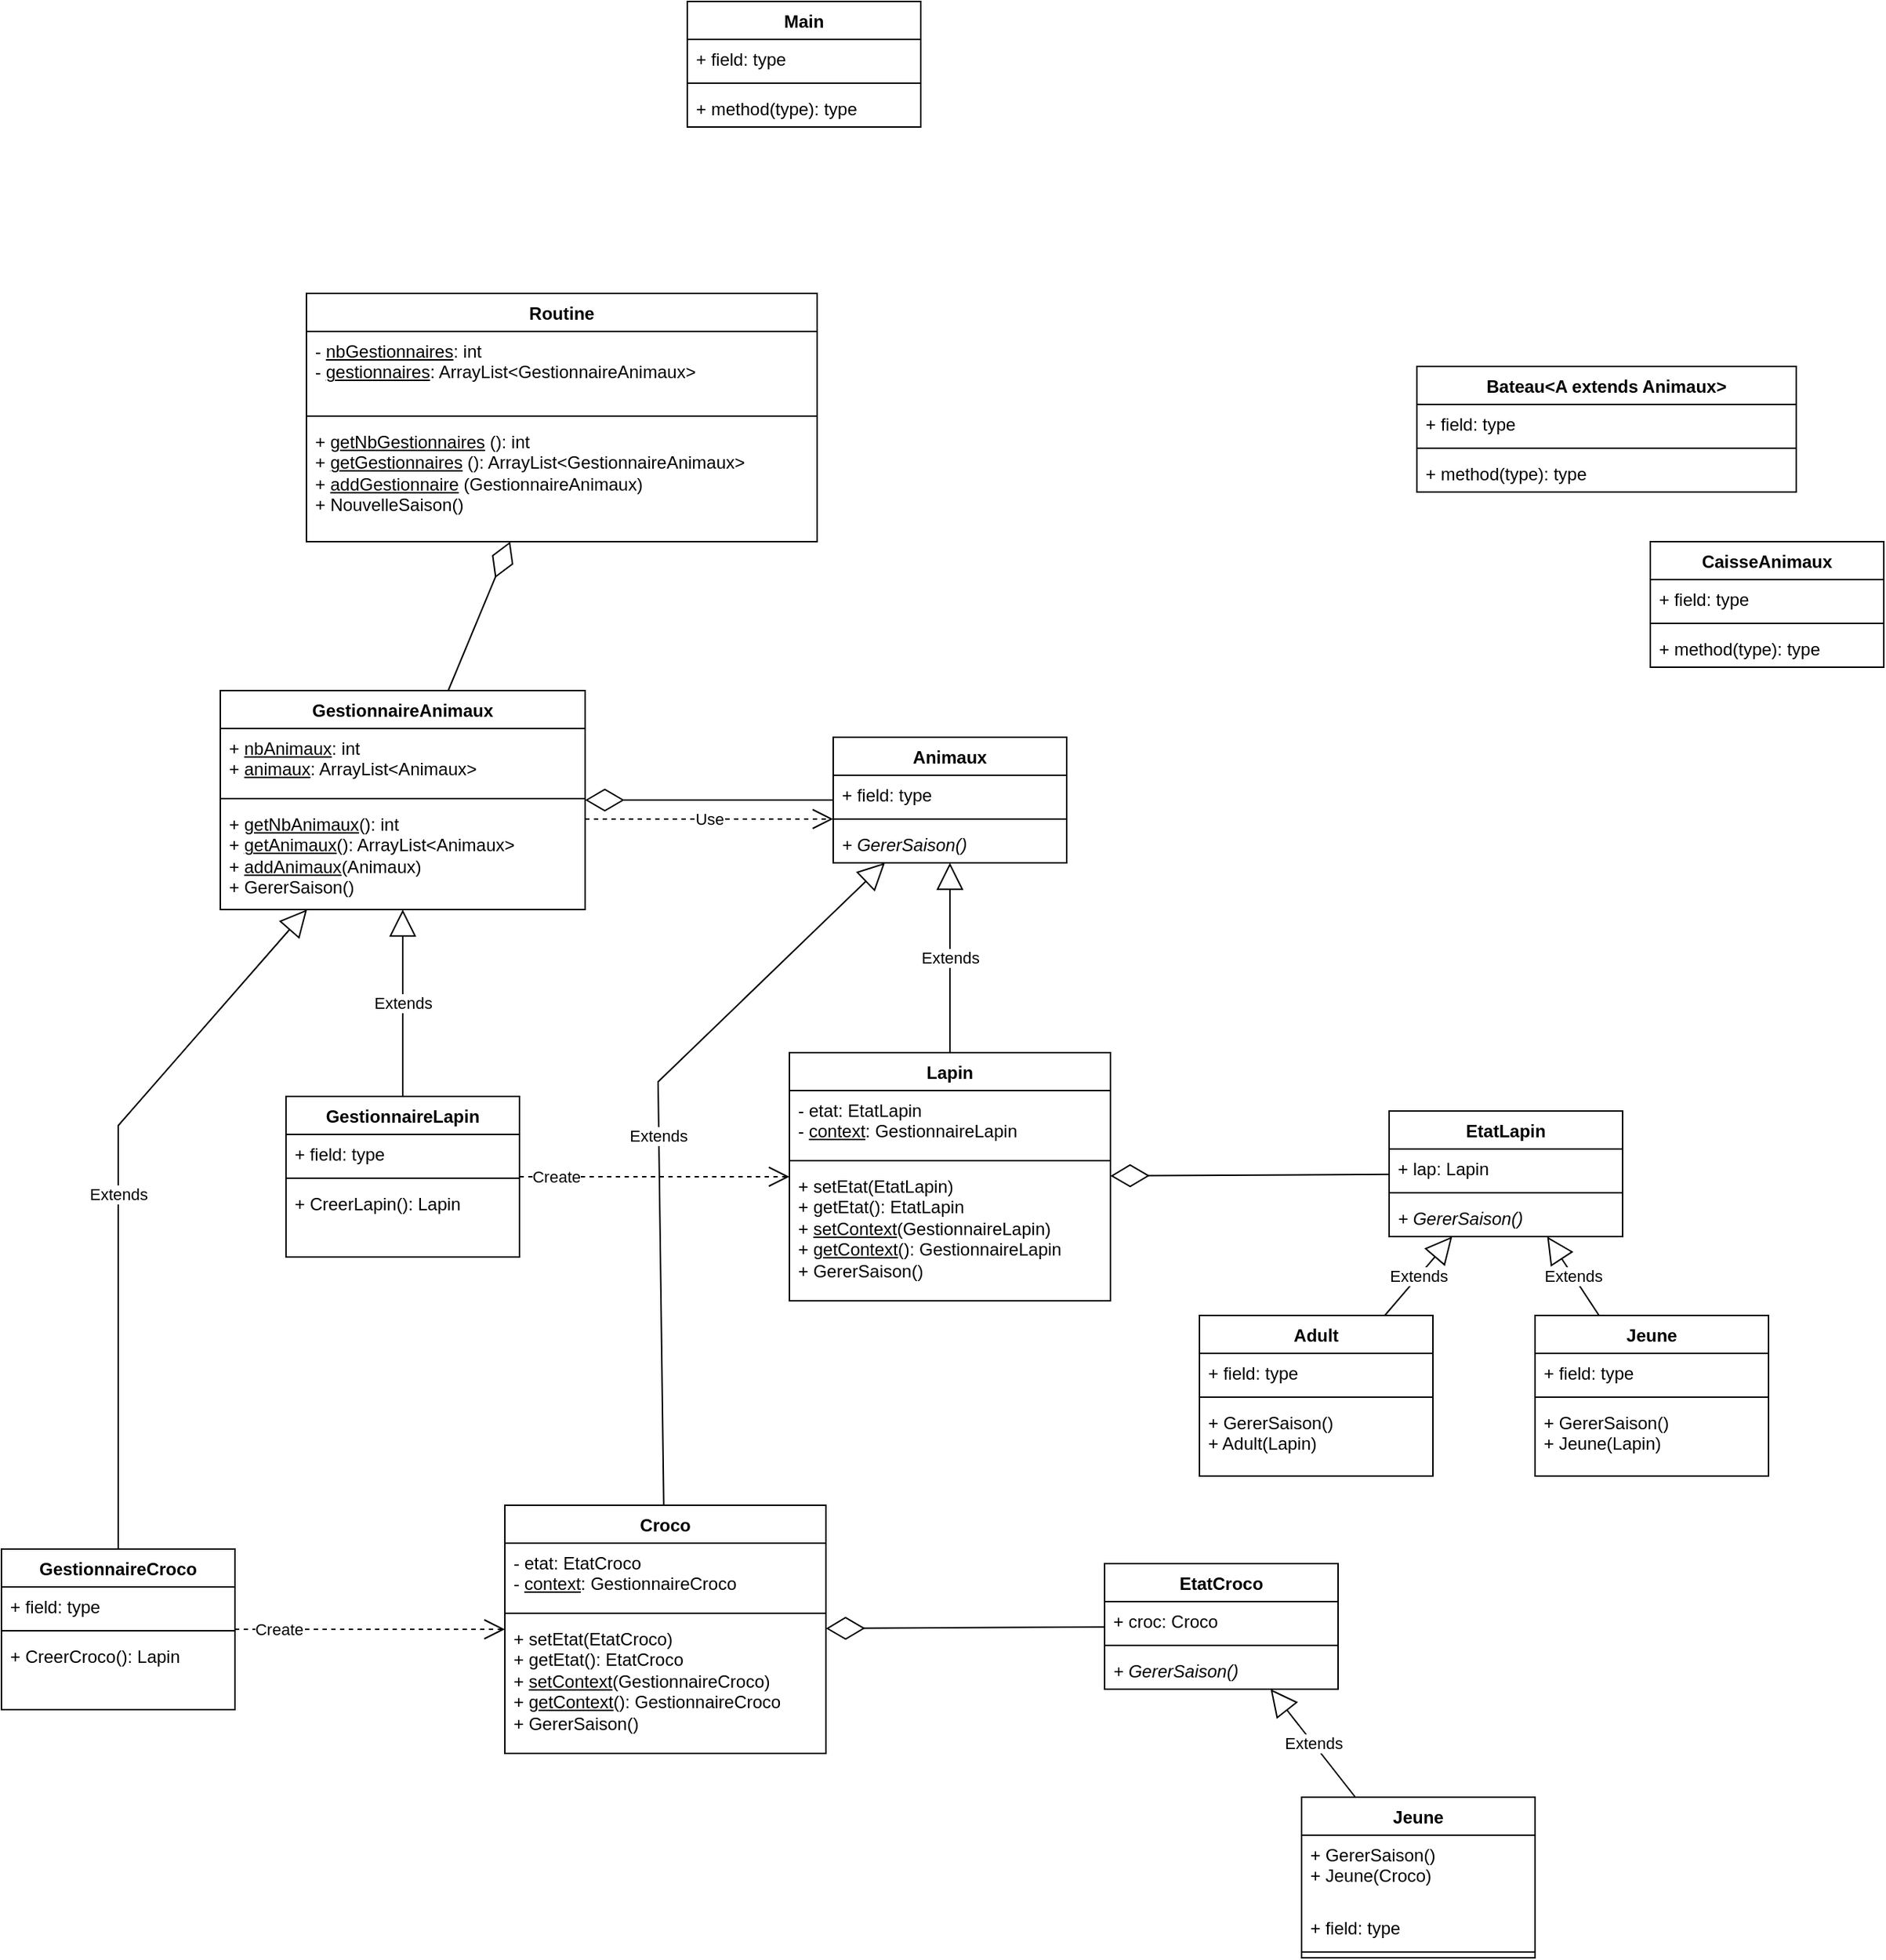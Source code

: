 <mxfile version="24.8.0">
  <diagram name="Page-1" id="qOxtAJsp_yPDaNIsfVv7">
    <mxGraphModel dx="1390" dy="752" grid="1" gridSize="10" guides="1" tooltips="1" connect="1" arrows="1" fold="1" page="1" pageScale="1" pageWidth="827" pageHeight="1169" math="0" shadow="0">
      <root>
        <mxCell id="0" />
        <mxCell id="1" parent="0" />
        <mxCell id="GHf5l6DtJfJqnrNowMV0-1" value="Routine" style="swimlane;fontStyle=1;align=center;verticalAlign=top;childLayout=stackLayout;horizontal=1;startSize=26;horizontalStack=0;resizeParent=1;resizeParentMax=0;resizeLast=0;collapsible=1;marginBottom=0;whiteSpace=wrap;html=1;" parent="1" vertex="1">
          <mxGeometry x="249" y="240" width="350" height="170" as="geometry" />
        </mxCell>
        <mxCell id="GHf5l6DtJfJqnrNowMV0-2" value="&lt;div&gt;- &lt;u&gt;nbGestionnaires&lt;/u&gt;: int&lt;/div&gt;&lt;div&gt;- &lt;u&gt;gestionnaires&lt;/u&gt;: ArrayList&amp;lt;GestionnaireAnimaux&amp;gt;&lt;br&gt;&lt;/div&gt;" style="text;strokeColor=none;fillColor=none;align=left;verticalAlign=top;spacingLeft=4;spacingRight=4;overflow=hidden;rotatable=0;points=[[0,0.5],[1,0.5]];portConstraint=eastwest;whiteSpace=wrap;html=1;" parent="GHf5l6DtJfJqnrNowMV0-1" vertex="1">
          <mxGeometry y="26" width="350" height="54" as="geometry" />
        </mxCell>
        <mxCell id="GHf5l6DtJfJqnrNowMV0-3" value="" style="line;strokeWidth=1;fillColor=none;align=left;verticalAlign=middle;spacingTop=-1;spacingLeft=3;spacingRight=3;rotatable=0;labelPosition=right;points=[];portConstraint=eastwest;strokeColor=inherit;" parent="GHf5l6DtJfJqnrNowMV0-1" vertex="1">
          <mxGeometry y="80" width="350" height="8" as="geometry" />
        </mxCell>
        <mxCell id="GHf5l6DtJfJqnrNowMV0-4" value="&lt;div&gt;+ &lt;u&gt;&lt;span style=&quot;white-space: pre;&quot;&gt;getNbGestionnaires&lt;/span&gt;&lt;/u&gt;&lt;span style=&quot;color: rgb(220, 220, 170); white-space: pre;&quot;&gt; &lt;/span&gt;&lt;span style=&quot;white-space: normal&quot;&gt;(): int&lt;/span&gt;&lt;/div&gt;&lt;div&gt;&lt;span style=&quot;white-space: normal&quot;&gt;+ &lt;/span&gt;&lt;span style=&quot;white-space: pre;&quot;&gt;&lt;u&gt;getGestionnaires&lt;/u&gt; (): &lt;/span&gt;&lt;span style=&quot;white-space: pre;&quot;&gt;ArrayList&lt;/span&gt;&lt;span style=&quot;white-space: pre;&quot;&gt;&amp;lt;&lt;/span&gt;&lt;span style=&quot;white-space: pre;&quot;&gt;GestionnaireAnimaux&lt;/span&gt;&lt;span style=&quot;white-space: pre;&quot;&gt;&amp;gt;&lt;/span&gt;&lt;/div&gt;&lt;div&gt;&lt;span style=&quot;white-space: pre;&quot;&gt;+ &lt;/span&gt;&lt;span style=&quot;white-space: pre;&quot;&gt;&lt;u&gt;addGestionnaire&lt;/u&gt; (&lt;/span&gt;&lt;span style=&quot;white-space: pre;&quot;&gt;GestionnaireAnimaux)&lt;/span&gt;&lt;/div&gt;&lt;div&gt;&lt;span style=&quot;white-space: pre;&quot;&gt;+ &lt;/span&gt;&lt;span style=&quot;white-space: pre;&quot;&gt;NouvelleSaison()&lt;/span&gt;&lt;/div&gt;&lt;div&gt;&lt;span style=&quot;white-space: normal&quot;&gt;&lt;/span&gt;&lt;/div&gt;" style="text;strokeColor=none;fillColor=none;align=left;verticalAlign=top;spacingLeft=4;spacingRight=4;overflow=hidden;rotatable=0;points=[[0,0.5],[1,0.5]];portConstraint=eastwest;whiteSpace=wrap;html=1;" parent="GHf5l6DtJfJqnrNowMV0-1" vertex="1">
          <mxGeometry y="88" width="350" height="82" as="geometry" />
        </mxCell>
        <mxCell id="GHf5l6DtJfJqnrNowMV0-5" value="Animaux" style="swimlane;fontStyle=1;align=center;verticalAlign=top;childLayout=stackLayout;horizontal=1;startSize=26;horizontalStack=0;resizeParent=1;resizeParentMax=0;resizeLast=0;collapsible=1;marginBottom=0;whiteSpace=wrap;html=1;" parent="1" vertex="1">
          <mxGeometry x="610" y="544" width="160" height="86" as="geometry" />
        </mxCell>
        <mxCell id="GHf5l6DtJfJqnrNowMV0-6" value="+ field: type" style="text;strokeColor=none;fillColor=none;align=left;verticalAlign=top;spacingLeft=4;spacingRight=4;overflow=hidden;rotatable=0;points=[[0,0.5],[1,0.5]];portConstraint=eastwest;whiteSpace=wrap;html=1;" parent="GHf5l6DtJfJqnrNowMV0-5" vertex="1">
          <mxGeometry y="26" width="160" height="26" as="geometry" />
        </mxCell>
        <mxCell id="GHf5l6DtJfJqnrNowMV0-7" value="" style="line;strokeWidth=1;fillColor=none;align=left;verticalAlign=middle;spacingTop=-1;spacingLeft=3;spacingRight=3;rotatable=0;labelPosition=right;points=[];portConstraint=eastwest;strokeColor=inherit;" parent="GHf5l6DtJfJqnrNowMV0-5" vertex="1">
          <mxGeometry y="52" width="160" height="8" as="geometry" />
        </mxCell>
        <mxCell id="GHf5l6DtJfJqnrNowMV0-8" value="&lt;i&gt;+ GererSaison()&lt;/i&gt;" style="text;strokeColor=none;fillColor=none;align=left;verticalAlign=top;spacingLeft=4;spacingRight=4;overflow=hidden;rotatable=0;points=[[0,0.5],[1,0.5]];portConstraint=eastwest;whiteSpace=wrap;html=1;" parent="GHf5l6DtJfJqnrNowMV0-5" vertex="1">
          <mxGeometry y="60" width="160" height="26" as="geometry" />
        </mxCell>
        <mxCell id="GHf5l6DtJfJqnrNowMV0-9" value="GestionnaireAnimaux" style="swimlane;fontStyle=1;align=center;verticalAlign=top;childLayout=stackLayout;horizontal=1;startSize=26;horizontalStack=0;resizeParent=1;resizeParentMax=0;resizeLast=0;collapsible=1;marginBottom=0;whiteSpace=wrap;html=1;" parent="1" vertex="1">
          <mxGeometry x="190" y="512" width="250" height="150" as="geometry" />
        </mxCell>
        <mxCell id="GHf5l6DtJfJqnrNowMV0-10" value="&lt;div&gt;+ &lt;u&gt;&lt;font style=&quot;white-space: pre;&quot; color=&quot;#000000&quot;&gt;nbAnimaux&lt;/font&gt;&lt;/u&gt;: int&lt;/div&gt;&lt;div&gt;+ &lt;u&gt;animaux&lt;/u&gt;: ArrayList&amp;lt;Animaux&amp;gt;&lt;br&gt;&lt;/div&gt;" style="text;strokeColor=none;fillColor=none;align=left;verticalAlign=top;spacingLeft=4;spacingRight=4;overflow=hidden;rotatable=0;points=[[0,0.5],[1,0.5]];portConstraint=eastwest;whiteSpace=wrap;html=1;" parent="GHf5l6DtJfJqnrNowMV0-9" vertex="1">
          <mxGeometry y="26" width="250" height="44" as="geometry" />
        </mxCell>
        <mxCell id="GHf5l6DtJfJqnrNowMV0-11" value="" style="line;strokeWidth=1;fillColor=none;align=left;verticalAlign=middle;spacingTop=-1;spacingLeft=3;spacingRight=3;rotatable=0;labelPosition=right;points=[];portConstraint=eastwest;strokeColor=inherit;" parent="GHf5l6DtJfJqnrNowMV0-9" vertex="1">
          <mxGeometry y="70" width="250" height="8" as="geometry" />
        </mxCell>
        <mxCell id="GHf5l6DtJfJqnrNowMV0-12" value="&lt;div&gt;+ &lt;u&gt;&lt;span style=&quot;white-space: pre;&quot;&gt;getNbAnimaux&lt;/span&gt;&lt;/u&gt;(): int&lt;/div&gt;&lt;div&gt;+ &lt;u&gt;getAnimaux&lt;/u&gt;(): ArrayList&amp;lt;Animaux&amp;gt;&lt;/div&gt;&lt;div&gt;+ &lt;u&gt;addAnimaux&lt;/u&gt;(Animaux)&lt;/div&gt;&lt;div&gt;+ GererSaison()&lt;br&gt;&lt;/div&gt;" style="text;strokeColor=none;fillColor=none;align=left;verticalAlign=top;spacingLeft=4;spacingRight=4;overflow=hidden;rotatable=0;points=[[0,0.5],[1,0.5]];portConstraint=eastwest;whiteSpace=wrap;html=1;" parent="GHf5l6DtJfJqnrNowMV0-9" vertex="1">
          <mxGeometry y="78" width="250" height="72" as="geometry" />
        </mxCell>
        <mxCell id="GHf5l6DtJfJqnrNowMV0-13" value="Lapin" style="swimlane;fontStyle=1;align=center;verticalAlign=top;childLayout=stackLayout;horizontal=1;startSize=26;horizontalStack=0;resizeParent=1;resizeParentMax=0;resizeLast=0;collapsible=1;marginBottom=0;whiteSpace=wrap;html=1;" parent="1" vertex="1">
          <mxGeometry x="580" y="760" width="220" height="170" as="geometry" />
        </mxCell>
        <mxCell id="GHf5l6DtJfJqnrNowMV0-14" value="&lt;div&gt;- etat: EtatLapin&lt;/div&gt;&lt;div&gt;- &lt;u&gt;context&lt;/u&gt;: GestionnaireLapin&lt;br&gt;&lt;/div&gt;" style="text;strokeColor=none;fillColor=none;align=left;verticalAlign=top;spacingLeft=4;spacingRight=4;overflow=hidden;rotatable=0;points=[[0,0.5],[1,0.5]];portConstraint=eastwest;whiteSpace=wrap;html=1;" parent="GHf5l6DtJfJqnrNowMV0-13" vertex="1">
          <mxGeometry y="26" width="220" height="44" as="geometry" />
        </mxCell>
        <mxCell id="GHf5l6DtJfJqnrNowMV0-15" value="" style="line;strokeWidth=1;fillColor=none;align=left;verticalAlign=middle;spacingTop=-1;spacingLeft=3;spacingRight=3;rotatable=0;labelPosition=right;points=[];portConstraint=eastwest;strokeColor=inherit;" parent="GHf5l6DtJfJqnrNowMV0-13" vertex="1">
          <mxGeometry y="70" width="220" height="8" as="geometry" />
        </mxCell>
        <mxCell id="GHf5l6DtJfJqnrNowMV0-16" value="&lt;div&gt;+ setEtat(EtatLapin)&lt;/div&gt;&lt;div&gt;+ getEtat(): EtatLapin&lt;/div&gt;&lt;div&gt;+ &lt;u&gt;setContext&lt;/u&gt;(GestionnaireLapin)&lt;/div&gt;&lt;div&gt;+ &lt;u&gt;getContext&lt;/u&gt;(): GestionnaireLapin&lt;/div&gt;&lt;div&gt;+ GererSaison()&lt;br&gt;&lt;/div&gt;" style="text;strokeColor=none;fillColor=none;align=left;verticalAlign=top;spacingLeft=4;spacingRight=4;overflow=hidden;rotatable=0;points=[[0,0.5],[1,0.5]];portConstraint=eastwest;whiteSpace=wrap;html=1;" parent="GHf5l6DtJfJqnrNowMV0-13" vertex="1">
          <mxGeometry y="78" width="220" height="92" as="geometry" />
        </mxCell>
        <mxCell id="GHf5l6DtJfJqnrNowMV0-17" value="GestionnaireLapin" style="swimlane;fontStyle=1;align=center;verticalAlign=top;childLayout=stackLayout;horizontal=1;startSize=26;horizontalStack=0;resizeParent=1;resizeParentMax=0;resizeLast=0;collapsible=1;marginBottom=0;whiteSpace=wrap;html=1;" parent="1" vertex="1">
          <mxGeometry x="235" y="790" width="160" height="110" as="geometry" />
        </mxCell>
        <mxCell id="GHf5l6DtJfJqnrNowMV0-18" value="+ field: type" style="text;strokeColor=none;fillColor=none;align=left;verticalAlign=top;spacingLeft=4;spacingRight=4;overflow=hidden;rotatable=0;points=[[0,0.5],[1,0.5]];portConstraint=eastwest;whiteSpace=wrap;html=1;" parent="GHf5l6DtJfJqnrNowMV0-17" vertex="1">
          <mxGeometry y="26" width="160" height="26" as="geometry" />
        </mxCell>
        <mxCell id="GHf5l6DtJfJqnrNowMV0-19" value="" style="line;strokeWidth=1;fillColor=none;align=left;verticalAlign=middle;spacingTop=-1;spacingLeft=3;spacingRight=3;rotatable=0;labelPosition=right;points=[];portConstraint=eastwest;strokeColor=inherit;" parent="GHf5l6DtJfJqnrNowMV0-17" vertex="1">
          <mxGeometry y="52" width="160" height="8" as="geometry" />
        </mxCell>
        <mxCell id="GHf5l6DtJfJqnrNowMV0-20" value="&lt;div&gt;+ CreerLapin(): Lapin&lt;/div&gt;" style="text;strokeColor=none;fillColor=none;align=left;verticalAlign=top;spacingLeft=4;spacingRight=4;overflow=hidden;rotatable=0;points=[[0,0.5],[1,0.5]];portConstraint=eastwest;whiteSpace=wrap;html=1;" parent="GHf5l6DtJfJqnrNowMV0-17" vertex="1">
          <mxGeometry y="60" width="160" height="50" as="geometry" />
        </mxCell>
        <mxCell id="GHf5l6DtJfJqnrNowMV0-21" value="EtatLapin" style="swimlane;fontStyle=1;align=center;verticalAlign=top;childLayout=stackLayout;horizontal=1;startSize=26;horizontalStack=0;resizeParent=1;resizeParentMax=0;resizeLast=0;collapsible=1;marginBottom=0;whiteSpace=wrap;html=1;" parent="1" vertex="1">
          <mxGeometry x="991" y="800" width="160" height="86" as="geometry" />
        </mxCell>
        <mxCell id="GHf5l6DtJfJqnrNowMV0-22" value="+ lap: Lapin" style="text;strokeColor=none;fillColor=none;align=left;verticalAlign=top;spacingLeft=4;spacingRight=4;overflow=hidden;rotatable=0;points=[[0,0.5],[1,0.5]];portConstraint=eastwest;whiteSpace=wrap;html=1;" parent="GHf5l6DtJfJqnrNowMV0-21" vertex="1">
          <mxGeometry y="26" width="160" height="26" as="geometry" />
        </mxCell>
        <mxCell id="GHf5l6DtJfJqnrNowMV0-23" value="" style="line;strokeWidth=1;fillColor=none;align=left;verticalAlign=middle;spacingTop=-1;spacingLeft=3;spacingRight=3;rotatable=0;labelPosition=right;points=[];portConstraint=eastwest;strokeColor=inherit;" parent="GHf5l6DtJfJqnrNowMV0-21" vertex="1">
          <mxGeometry y="52" width="160" height="8" as="geometry" />
        </mxCell>
        <mxCell id="GHf5l6DtJfJqnrNowMV0-24" value="&lt;i&gt;+ GererSaison()&lt;/i&gt;" style="text;strokeColor=none;fillColor=none;align=left;verticalAlign=top;spacingLeft=4;spacingRight=4;overflow=hidden;rotatable=0;points=[[0,0.5],[1,0.5]];portConstraint=eastwest;whiteSpace=wrap;html=1;" parent="GHf5l6DtJfJqnrNowMV0-21" vertex="1">
          <mxGeometry y="60" width="160" height="26" as="geometry" />
        </mxCell>
        <mxCell id="GHf5l6DtJfJqnrNowMV0-25" value="Adult" style="swimlane;fontStyle=1;align=center;verticalAlign=top;childLayout=stackLayout;horizontal=1;startSize=26;horizontalStack=0;resizeParent=1;resizeParentMax=0;resizeLast=0;collapsible=1;marginBottom=0;whiteSpace=wrap;html=1;" parent="1" vertex="1">
          <mxGeometry x="861" y="940" width="160" height="110" as="geometry" />
        </mxCell>
        <mxCell id="GHf5l6DtJfJqnrNowMV0-26" value="+ field: type" style="text;strokeColor=none;fillColor=none;align=left;verticalAlign=top;spacingLeft=4;spacingRight=4;overflow=hidden;rotatable=0;points=[[0,0.5],[1,0.5]];portConstraint=eastwest;whiteSpace=wrap;html=1;" parent="GHf5l6DtJfJqnrNowMV0-25" vertex="1">
          <mxGeometry y="26" width="160" height="26" as="geometry" />
        </mxCell>
        <mxCell id="GHf5l6DtJfJqnrNowMV0-27" value="" style="line;strokeWidth=1;fillColor=none;align=left;verticalAlign=middle;spacingTop=-1;spacingLeft=3;spacingRight=3;rotatable=0;labelPosition=right;points=[];portConstraint=eastwest;strokeColor=inherit;" parent="GHf5l6DtJfJqnrNowMV0-25" vertex="1">
          <mxGeometry y="52" width="160" height="8" as="geometry" />
        </mxCell>
        <mxCell id="GHf5l6DtJfJqnrNowMV0-28" value="&lt;div&gt;+ GererSaison()&lt;/div&gt;&lt;div&gt;+ Adult(Lapin)&lt;br&gt;&lt;/div&gt;" style="text;strokeColor=none;fillColor=none;align=left;verticalAlign=top;spacingLeft=4;spacingRight=4;overflow=hidden;rotatable=0;points=[[0,0.5],[1,0.5]];portConstraint=eastwest;whiteSpace=wrap;html=1;" parent="GHf5l6DtJfJqnrNowMV0-25" vertex="1">
          <mxGeometry y="60" width="160" height="50" as="geometry" />
        </mxCell>
        <mxCell id="GHf5l6DtJfJqnrNowMV0-29" value="Jeune" style="swimlane;fontStyle=1;align=center;verticalAlign=top;childLayout=stackLayout;horizontal=1;startSize=26;horizontalStack=0;resizeParent=1;resizeParentMax=0;resizeLast=0;collapsible=1;marginBottom=0;whiteSpace=wrap;html=1;" parent="1" vertex="1">
          <mxGeometry x="1091" y="940" width="160" height="110" as="geometry" />
        </mxCell>
        <mxCell id="GHf5l6DtJfJqnrNowMV0-30" value="+ field: type" style="text;strokeColor=none;fillColor=none;align=left;verticalAlign=top;spacingLeft=4;spacingRight=4;overflow=hidden;rotatable=0;points=[[0,0.5],[1,0.5]];portConstraint=eastwest;whiteSpace=wrap;html=1;" parent="GHf5l6DtJfJqnrNowMV0-29" vertex="1">
          <mxGeometry y="26" width="160" height="26" as="geometry" />
        </mxCell>
        <mxCell id="GHf5l6DtJfJqnrNowMV0-31" value="" style="line;strokeWidth=1;fillColor=none;align=left;verticalAlign=middle;spacingTop=-1;spacingLeft=3;spacingRight=3;rotatable=0;labelPosition=right;points=[];portConstraint=eastwest;strokeColor=inherit;" parent="GHf5l6DtJfJqnrNowMV0-29" vertex="1">
          <mxGeometry y="52" width="160" height="8" as="geometry" />
        </mxCell>
        <mxCell id="GHf5l6DtJfJqnrNowMV0-32" value="&lt;div&gt;+ GererSaison()&lt;/div&gt;&lt;div&gt;+ Jeune(Lapin)&lt;br&gt;&lt;/div&gt;" style="text;strokeColor=none;fillColor=none;align=left;verticalAlign=top;spacingLeft=4;spacingRight=4;overflow=hidden;rotatable=0;points=[[0,0.5],[1,0.5]];portConstraint=eastwest;whiteSpace=wrap;html=1;" parent="GHf5l6DtJfJqnrNowMV0-29" vertex="1">
          <mxGeometry y="60" width="160" height="50" as="geometry" />
        </mxCell>
        <mxCell id="GHf5l6DtJfJqnrNowMV0-33" value="" style="endArrow=diamondThin;endFill=0;endSize=24;html=1;rounded=0;" parent="1" source="GHf5l6DtJfJqnrNowMV0-9" target="GHf5l6DtJfJqnrNowMV0-1" edge="1">
          <mxGeometry width="160" relative="1" as="geometry">
            <mxPoint x="440" y="670" as="sourcePoint" />
            <mxPoint x="600" y="670" as="targetPoint" />
          </mxGeometry>
        </mxCell>
        <mxCell id="GHf5l6DtJfJqnrNowMV0-34" value="Extends" style="endArrow=block;endSize=16;endFill=0;html=1;rounded=0;" parent="1" source="GHf5l6DtJfJqnrNowMV0-17" target="GHf5l6DtJfJqnrNowMV0-9" edge="1">
          <mxGeometry width="160" relative="1" as="geometry">
            <mxPoint x="440" y="760" as="sourcePoint" />
            <mxPoint x="297" y="694.016" as="targetPoint" />
          </mxGeometry>
        </mxCell>
        <mxCell id="GHf5l6DtJfJqnrNowMV0-35" value="Extends" style="endArrow=block;endSize=16;endFill=0;html=1;rounded=0;" parent="1" source="GHf5l6DtJfJqnrNowMV0-13" target="GHf5l6DtJfJqnrNowMV0-5" edge="1">
          <mxGeometry width="160" relative="1" as="geometry">
            <mxPoint x="490" y="808" as="sourcePoint" />
            <mxPoint x="490" y="680" as="targetPoint" />
          </mxGeometry>
        </mxCell>
        <mxCell id="GHf5l6DtJfJqnrNowMV0-36" value="Extends" style="endArrow=block;endSize=16;endFill=0;html=1;rounded=0;" parent="1" source="GHf5l6DtJfJqnrNowMV0-25" target="GHf5l6DtJfJqnrNowMV0-21" edge="1">
          <mxGeometry width="160" relative="1" as="geometry">
            <mxPoint x="881" y="898" as="sourcePoint" />
            <mxPoint x="881" y="770" as="targetPoint" />
          </mxGeometry>
        </mxCell>
        <mxCell id="GHf5l6DtJfJqnrNowMV0-37" value="Extends" style="endArrow=block;endSize=16;endFill=0;html=1;rounded=0;" parent="1" source="GHf5l6DtJfJqnrNowMV0-29" target="GHf5l6DtJfJqnrNowMV0-21" edge="1">
          <mxGeometry width="160" relative="1" as="geometry">
            <mxPoint x="961" y="886" as="sourcePoint" />
            <mxPoint x="961" y="758" as="targetPoint" />
          </mxGeometry>
        </mxCell>
        <mxCell id="GHf5l6DtJfJqnrNowMV0-38" value="" style="endArrow=diamondThin;endFill=0;endSize=24;html=1;rounded=0;" parent="1" source="GHf5l6DtJfJqnrNowMV0-5" target="GHf5l6DtJfJqnrNowMV0-9" edge="1">
          <mxGeometry width="160" relative="1" as="geometry">
            <mxPoint x="490" y="736" as="sourcePoint" />
            <mxPoint x="533" y="634" as="targetPoint" />
          </mxGeometry>
        </mxCell>
        <mxCell id="GHf5l6DtJfJqnrNowMV0-39" value="" style="endArrow=diamondThin;endFill=0;endSize=24;html=1;rounded=0;" parent="1" source="GHf5l6DtJfJqnrNowMV0-21" target="GHf5l6DtJfJqnrNowMV0-13" edge="1">
          <mxGeometry width="160" relative="1" as="geometry">
            <mxPoint x="900" y="646" as="sourcePoint" />
            <mxPoint x="943" y="544" as="targetPoint" />
          </mxGeometry>
        </mxCell>
        <mxCell id="GHf5l6DtJfJqnrNowMV0-40" value="Main" style="swimlane;fontStyle=1;align=center;verticalAlign=top;childLayout=stackLayout;horizontal=1;startSize=26;horizontalStack=0;resizeParent=1;resizeParentMax=0;resizeLast=0;collapsible=1;marginBottom=0;whiteSpace=wrap;html=1;" parent="1" vertex="1">
          <mxGeometry x="510" y="40" width="160" height="86" as="geometry" />
        </mxCell>
        <mxCell id="GHf5l6DtJfJqnrNowMV0-41" value="+ field: type" style="text;strokeColor=none;fillColor=none;align=left;verticalAlign=top;spacingLeft=4;spacingRight=4;overflow=hidden;rotatable=0;points=[[0,0.5],[1,0.5]];portConstraint=eastwest;whiteSpace=wrap;html=1;" parent="GHf5l6DtJfJqnrNowMV0-40" vertex="1">
          <mxGeometry y="26" width="160" height="26" as="geometry" />
        </mxCell>
        <mxCell id="GHf5l6DtJfJqnrNowMV0-42" value="" style="line;strokeWidth=1;fillColor=none;align=left;verticalAlign=middle;spacingTop=-1;spacingLeft=3;spacingRight=3;rotatable=0;labelPosition=right;points=[];portConstraint=eastwest;strokeColor=inherit;" parent="GHf5l6DtJfJqnrNowMV0-40" vertex="1">
          <mxGeometry y="52" width="160" height="8" as="geometry" />
        </mxCell>
        <mxCell id="GHf5l6DtJfJqnrNowMV0-43" value="+ method(type): type" style="text;strokeColor=none;fillColor=none;align=left;verticalAlign=top;spacingLeft=4;spacingRight=4;overflow=hidden;rotatable=0;points=[[0,0.5],[1,0.5]];portConstraint=eastwest;whiteSpace=wrap;html=1;" parent="GHf5l6DtJfJqnrNowMV0-40" vertex="1">
          <mxGeometry y="60" width="160" height="26" as="geometry" />
        </mxCell>
        <mxCell id="GHf5l6DtJfJqnrNowMV0-44" value="Use" style="endArrow=open;endSize=12;dashed=1;html=1;rounded=0;" parent="1" edge="1">
          <mxGeometry width="160" relative="1" as="geometry">
            <mxPoint x="440" y="600" as="sourcePoint" />
            <mxPoint x="610" y="600" as="targetPoint" />
          </mxGeometry>
        </mxCell>
        <mxCell id="GHf5l6DtJfJqnrNowMV0-45" value="Create" style="endArrow=open;endSize=12;dashed=1;html=1;rounded=0;" parent="1" source="GHf5l6DtJfJqnrNowMV0-17" target="GHf5l6DtJfJqnrNowMV0-13" edge="1">
          <mxGeometry x="-0.73" width="160" relative="1" as="geometry">
            <mxPoint x="395" y="970" as="sourcePoint" />
            <mxPoint x="565" y="970" as="targetPoint" />
            <mxPoint as="offset" />
          </mxGeometry>
        </mxCell>
        <mxCell id="GHf5l6DtJfJqnrNowMV0-46" value="Croco" style="swimlane;fontStyle=1;align=center;verticalAlign=top;childLayout=stackLayout;horizontal=1;startSize=26;horizontalStack=0;resizeParent=1;resizeParentMax=0;resizeLast=0;collapsible=1;marginBottom=0;whiteSpace=wrap;html=1;" parent="1" vertex="1">
          <mxGeometry x="385" y="1070" width="220" height="170" as="geometry" />
        </mxCell>
        <mxCell id="GHf5l6DtJfJqnrNowMV0-47" value="&lt;div&gt;- etat: EtatCroco&lt;/div&gt;&lt;div&gt;- &lt;u&gt;context&lt;/u&gt;: GestionnaireCroco&lt;br&gt;&lt;/div&gt;" style="text;strokeColor=none;fillColor=none;align=left;verticalAlign=top;spacingLeft=4;spacingRight=4;overflow=hidden;rotatable=0;points=[[0,0.5],[1,0.5]];portConstraint=eastwest;whiteSpace=wrap;html=1;" parent="GHf5l6DtJfJqnrNowMV0-46" vertex="1">
          <mxGeometry y="26" width="220" height="44" as="geometry" />
        </mxCell>
        <mxCell id="GHf5l6DtJfJqnrNowMV0-48" value="" style="line;strokeWidth=1;fillColor=none;align=left;verticalAlign=middle;spacingTop=-1;spacingLeft=3;spacingRight=3;rotatable=0;labelPosition=right;points=[];portConstraint=eastwest;strokeColor=inherit;" parent="GHf5l6DtJfJqnrNowMV0-46" vertex="1">
          <mxGeometry y="70" width="220" height="8" as="geometry" />
        </mxCell>
        <mxCell id="GHf5l6DtJfJqnrNowMV0-49" value="&lt;div&gt;+ setEtat(EtatCroco)&lt;/div&gt;&lt;div&gt;+ getEtat(): EtatCroco&lt;/div&gt;&lt;div&gt;+ &lt;u&gt;setContext&lt;/u&gt;(GestionnaireCroco)&lt;/div&gt;&lt;div&gt;+ &lt;u&gt;getContext&lt;/u&gt;(): GestionnaireCroco&lt;/div&gt;&lt;div&gt;+ GererSaison()&lt;br&gt;&lt;/div&gt;" style="text;strokeColor=none;fillColor=none;align=left;verticalAlign=top;spacingLeft=4;spacingRight=4;overflow=hidden;rotatable=0;points=[[0,0.5],[1,0.5]];portConstraint=eastwest;whiteSpace=wrap;html=1;" parent="GHf5l6DtJfJqnrNowMV0-46" vertex="1">
          <mxGeometry y="78" width="220" height="92" as="geometry" />
        </mxCell>
        <mxCell id="GHf5l6DtJfJqnrNowMV0-50" value="GestionnaireCroco" style="swimlane;fontStyle=1;align=center;verticalAlign=top;childLayout=stackLayout;horizontal=1;startSize=26;horizontalStack=0;resizeParent=1;resizeParentMax=0;resizeLast=0;collapsible=1;marginBottom=0;whiteSpace=wrap;html=1;" parent="1" vertex="1">
          <mxGeometry x="40" y="1100" width="160" height="110" as="geometry" />
        </mxCell>
        <mxCell id="GHf5l6DtJfJqnrNowMV0-51" value="+ field: type" style="text;strokeColor=none;fillColor=none;align=left;verticalAlign=top;spacingLeft=4;spacingRight=4;overflow=hidden;rotatable=0;points=[[0,0.5],[1,0.5]];portConstraint=eastwest;whiteSpace=wrap;html=1;" parent="GHf5l6DtJfJqnrNowMV0-50" vertex="1">
          <mxGeometry y="26" width="160" height="26" as="geometry" />
        </mxCell>
        <mxCell id="GHf5l6DtJfJqnrNowMV0-52" value="" style="line;strokeWidth=1;fillColor=none;align=left;verticalAlign=middle;spacingTop=-1;spacingLeft=3;spacingRight=3;rotatable=0;labelPosition=right;points=[];portConstraint=eastwest;strokeColor=inherit;" parent="GHf5l6DtJfJqnrNowMV0-50" vertex="1">
          <mxGeometry y="52" width="160" height="8" as="geometry" />
        </mxCell>
        <mxCell id="GHf5l6DtJfJqnrNowMV0-53" value="&lt;div&gt;+ CreerCroco(): Lapin&lt;/div&gt;" style="text;strokeColor=none;fillColor=none;align=left;verticalAlign=top;spacingLeft=4;spacingRight=4;overflow=hidden;rotatable=0;points=[[0,0.5],[1,0.5]];portConstraint=eastwest;whiteSpace=wrap;html=1;" parent="GHf5l6DtJfJqnrNowMV0-50" vertex="1">
          <mxGeometry y="60" width="160" height="50" as="geometry" />
        </mxCell>
        <mxCell id="GHf5l6DtJfJqnrNowMV0-54" value="EtatCroco" style="swimlane;fontStyle=1;align=center;verticalAlign=top;childLayout=stackLayout;horizontal=1;startSize=26;horizontalStack=0;resizeParent=1;resizeParentMax=0;resizeLast=0;collapsible=1;marginBottom=0;whiteSpace=wrap;html=1;" parent="1" vertex="1">
          <mxGeometry x="796" y="1110" width="160" height="86" as="geometry" />
        </mxCell>
        <mxCell id="GHf5l6DtJfJqnrNowMV0-55" value="+ croc: Croco" style="text;strokeColor=none;fillColor=none;align=left;verticalAlign=top;spacingLeft=4;spacingRight=4;overflow=hidden;rotatable=0;points=[[0,0.5],[1,0.5]];portConstraint=eastwest;whiteSpace=wrap;html=1;" parent="GHf5l6DtJfJqnrNowMV0-54" vertex="1">
          <mxGeometry y="26" width="160" height="26" as="geometry" />
        </mxCell>
        <mxCell id="GHf5l6DtJfJqnrNowMV0-56" value="" style="line;strokeWidth=1;fillColor=none;align=left;verticalAlign=middle;spacingTop=-1;spacingLeft=3;spacingRight=3;rotatable=0;labelPosition=right;points=[];portConstraint=eastwest;strokeColor=inherit;" parent="GHf5l6DtJfJqnrNowMV0-54" vertex="1">
          <mxGeometry y="52" width="160" height="8" as="geometry" />
        </mxCell>
        <mxCell id="GHf5l6DtJfJqnrNowMV0-57" value="&lt;i&gt;+ GererSaison()&lt;/i&gt;" style="text;strokeColor=none;fillColor=none;align=left;verticalAlign=top;spacingLeft=4;spacingRight=4;overflow=hidden;rotatable=0;points=[[0,0.5],[1,0.5]];portConstraint=eastwest;whiteSpace=wrap;html=1;" parent="GHf5l6DtJfJqnrNowMV0-54" vertex="1">
          <mxGeometry y="60" width="160" height="26" as="geometry" />
        </mxCell>
        <mxCell id="GHf5l6DtJfJqnrNowMV0-62" value="Jeune" style="swimlane;fontStyle=1;align=center;verticalAlign=top;childLayout=stackLayout;horizontal=1;startSize=26;horizontalStack=0;resizeParent=1;resizeParentMax=0;resizeLast=0;collapsible=1;marginBottom=0;whiteSpace=wrap;html=1;" parent="1" vertex="1">
          <mxGeometry x="931" y="1270" width="160" height="110" as="geometry" />
        </mxCell>
        <mxCell id="GHf5l6DtJfJqnrNowMV0-63" value="&lt;div&gt;+ GererSaison()&lt;/div&gt;&lt;div&gt;+ Jeune(Croco)&lt;br&gt;&lt;/div&gt;" style="text;strokeColor=none;fillColor=none;align=left;verticalAlign=top;spacingLeft=4;spacingRight=4;overflow=hidden;rotatable=0;points=[[0,0.5],[1,0.5]];portConstraint=eastwest;whiteSpace=wrap;html=1;" parent="GHf5l6DtJfJqnrNowMV0-62" vertex="1">
          <mxGeometry y="26" width="160" height="50" as="geometry" />
        </mxCell>
        <mxCell id="GHf5l6DtJfJqnrNowMV0-64" value="+ field: type" style="text;strokeColor=none;fillColor=none;align=left;verticalAlign=top;spacingLeft=4;spacingRight=4;overflow=hidden;rotatable=0;points=[[0,0.5],[1,0.5]];portConstraint=eastwest;whiteSpace=wrap;html=1;" parent="GHf5l6DtJfJqnrNowMV0-62" vertex="1">
          <mxGeometry y="76" width="160" height="26" as="geometry" />
        </mxCell>
        <mxCell id="GHf5l6DtJfJqnrNowMV0-65" value="" style="line;strokeWidth=1;fillColor=none;align=left;verticalAlign=middle;spacingTop=-1;spacingLeft=3;spacingRight=3;rotatable=0;labelPosition=right;points=[];portConstraint=eastwest;strokeColor=inherit;" parent="GHf5l6DtJfJqnrNowMV0-62" vertex="1">
          <mxGeometry y="102" width="160" height="8" as="geometry" />
        </mxCell>
        <mxCell id="GHf5l6DtJfJqnrNowMV0-67" value="Extends" style="endArrow=block;endSize=16;endFill=0;html=1;rounded=0;" parent="1" source="GHf5l6DtJfJqnrNowMV0-62" target="GHf5l6DtJfJqnrNowMV0-54" edge="1">
          <mxGeometry width="160" relative="1" as="geometry">
            <mxPoint x="1106" y="1320" as="sourcePoint" />
            <mxPoint x="766" y="1068" as="targetPoint" />
          </mxGeometry>
        </mxCell>
        <mxCell id="GHf5l6DtJfJqnrNowMV0-68" value="" style="endArrow=diamondThin;endFill=0;endSize=24;html=1;rounded=0;" parent="1" source="GHf5l6DtJfJqnrNowMV0-54" target="GHf5l6DtJfJqnrNowMV0-46" edge="1">
          <mxGeometry width="160" relative="1" as="geometry">
            <mxPoint x="705" y="956" as="sourcePoint" />
            <mxPoint x="748" y="854" as="targetPoint" />
          </mxGeometry>
        </mxCell>
        <mxCell id="GHf5l6DtJfJqnrNowMV0-69" value="Create" style="endArrow=open;endSize=12;dashed=1;html=1;rounded=0;" parent="1" source="GHf5l6DtJfJqnrNowMV0-50" target="GHf5l6DtJfJqnrNowMV0-46" edge="1">
          <mxGeometry x="-0.676" width="160" relative="1" as="geometry">
            <mxPoint x="200" y="1280" as="sourcePoint" />
            <mxPoint x="370" y="1280" as="targetPoint" />
            <mxPoint as="offset" />
          </mxGeometry>
        </mxCell>
        <mxCell id="GHf5l6DtJfJqnrNowMV0-70" value="Extends" style="endArrow=block;endSize=16;endFill=0;html=1;rounded=0;" parent="1" source="GHf5l6DtJfJqnrNowMV0-50" target="GHf5l6DtJfJqnrNowMV0-9" edge="1">
          <mxGeometry width="160" relative="1" as="geometry">
            <mxPoint x="140" y="978" as="sourcePoint" />
            <mxPoint x="140" y="850" as="targetPoint" />
            <Array as="points">
              <mxPoint x="120" y="810" />
            </Array>
          </mxGeometry>
        </mxCell>
        <mxCell id="GHf5l6DtJfJqnrNowMV0-71" value="Extends" style="endArrow=block;endSize=16;endFill=0;html=1;rounded=0;" parent="1" source="GHf5l6DtJfJqnrNowMV0-46" target="GHf5l6DtJfJqnrNowMV0-5" edge="1">
          <mxGeometry width="160" relative="1" as="geometry">
            <mxPoint x="490" y="1000" as="sourcePoint" />
            <mxPoint x="490" y="870" as="targetPoint" />
            <Array as="points">
              <mxPoint x="490" y="780" />
            </Array>
          </mxGeometry>
        </mxCell>
        <mxCell id="GHf5l6DtJfJqnrNowMV0-72" value="Bateau&amp;lt;A extends Animaux&amp;gt;" style="swimlane;fontStyle=1;align=center;verticalAlign=top;childLayout=stackLayout;horizontal=1;startSize=26;horizontalStack=0;resizeParent=1;resizeParentMax=0;resizeLast=0;collapsible=1;marginBottom=0;whiteSpace=wrap;html=1;" parent="1" vertex="1">
          <mxGeometry x="1010" y="290" width="260" height="86" as="geometry" />
        </mxCell>
        <mxCell id="GHf5l6DtJfJqnrNowMV0-73" value="+ field: type" style="text;strokeColor=none;fillColor=none;align=left;verticalAlign=top;spacingLeft=4;spacingRight=4;overflow=hidden;rotatable=0;points=[[0,0.5],[1,0.5]];portConstraint=eastwest;whiteSpace=wrap;html=1;" parent="GHf5l6DtJfJqnrNowMV0-72" vertex="1">
          <mxGeometry y="26" width="260" height="26" as="geometry" />
        </mxCell>
        <mxCell id="GHf5l6DtJfJqnrNowMV0-74" value="" style="line;strokeWidth=1;fillColor=none;align=left;verticalAlign=middle;spacingTop=-1;spacingLeft=3;spacingRight=3;rotatable=0;labelPosition=right;points=[];portConstraint=eastwest;strokeColor=inherit;" parent="GHf5l6DtJfJqnrNowMV0-72" vertex="1">
          <mxGeometry y="52" width="260" height="8" as="geometry" />
        </mxCell>
        <mxCell id="GHf5l6DtJfJqnrNowMV0-75" value="+ method(type): type" style="text;strokeColor=none;fillColor=none;align=left;verticalAlign=top;spacingLeft=4;spacingRight=4;overflow=hidden;rotatable=0;points=[[0,0.5],[1,0.5]];portConstraint=eastwest;whiteSpace=wrap;html=1;" parent="GHf5l6DtJfJqnrNowMV0-72" vertex="1">
          <mxGeometry y="60" width="260" height="26" as="geometry" />
        </mxCell>
        <mxCell id="XborMlDUFwsPTp5JtEL8-1" value="CaisseAnimaux" style="swimlane;fontStyle=1;align=center;verticalAlign=top;childLayout=stackLayout;horizontal=1;startSize=26;horizontalStack=0;resizeParent=1;resizeParentMax=0;resizeLast=0;collapsible=1;marginBottom=0;whiteSpace=wrap;html=1;" vertex="1" parent="1">
          <mxGeometry x="1170" y="410" width="160" height="86" as="geometry" />
        </mxCell>
        <mxCell id="XborMlDUFwsPTp5JtEL8-2" value="+ field: type" style="text;strokeColor=none;fillColor=none;align=left;verticalAlign=top;spacingLeft=4;spacingRight=4;overflow=hidden;rotatable=0;points=[[0,0.5],[1,0.5]];portConstraint=eastwest;whiteSpace=wrap;html=1;" vertex="1" parent="XborMlDUFwsPTp5JtEL8-1">
          <mxGeometry y="26" width="160" height="26" as="geometry" />
        </mxCell>
        <mxCell id="XborMlDUFwsPTp5JtEL8-3" value="" style="line;strokeWidth=1;fillColor=none;align=left;verticalAlign=middle;spacingTop=-1;spacingLeft=3;spacingRight=3;rotatable=0;labelPosition=right;points=[];portConstraint=eastwest;strokeColor=inherit;" vertex="1" parent="XborMlDUFwsPTp5JtEL8-1">
          <mxGeometry y="52" width="160" height="8" as="geometry" />
        </mxCell>
        <mxCell id="XborMlDUFwsPTp5JtEL8-4" value="+ method(type): type" style="text;strokeColor=none;fillColor=none;align=left;verticalAlign=top;spacingLeft=4;spacingRight=4;overflow=hidden;rotatable=0;points=[[0,0.5],[1,0.5]];portConstraint=eastwest;whiteSpace=wrap;html=1;" vertex="1" parent="XborMlDUFwsPTp5JtEL8-1">
          <mxGeometry y="60" width="160" height="26" as="geometry" />
        </mxCell>
      </root>
    </mxGraphModel>
  </diagram>
</mxfile>
